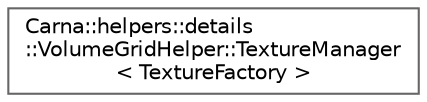digraph "Graphical Class Hierarchy"
{
 // LATEX_PDF_SIZE
  bgcolor="transparent";
  edge [fontname=Helvetica,fontsize=10,labelfontname=Helvetica,labelfontsize=10];
  node [fontname=Helvetica,fontsize=10,shape=box,height=0.2,width=0.4];
  rankdir="LR";
  Node0 [id="Node000000",label="Carna::helpers::details\l::VolumeGridHelper::TextureManager\l\< TextureFactory \>",height=0.2,width=0.4,color="grey40", fillcolor="white", style="filled",URL="$classCarna_1_1helpers_1_1details_1_1VolumeGridHelper_1_1TextureManager.html",tooltip="Provides mapping base::VolumeSegment to base::ManagedTexture3D objects in a caching manner...."];
}
